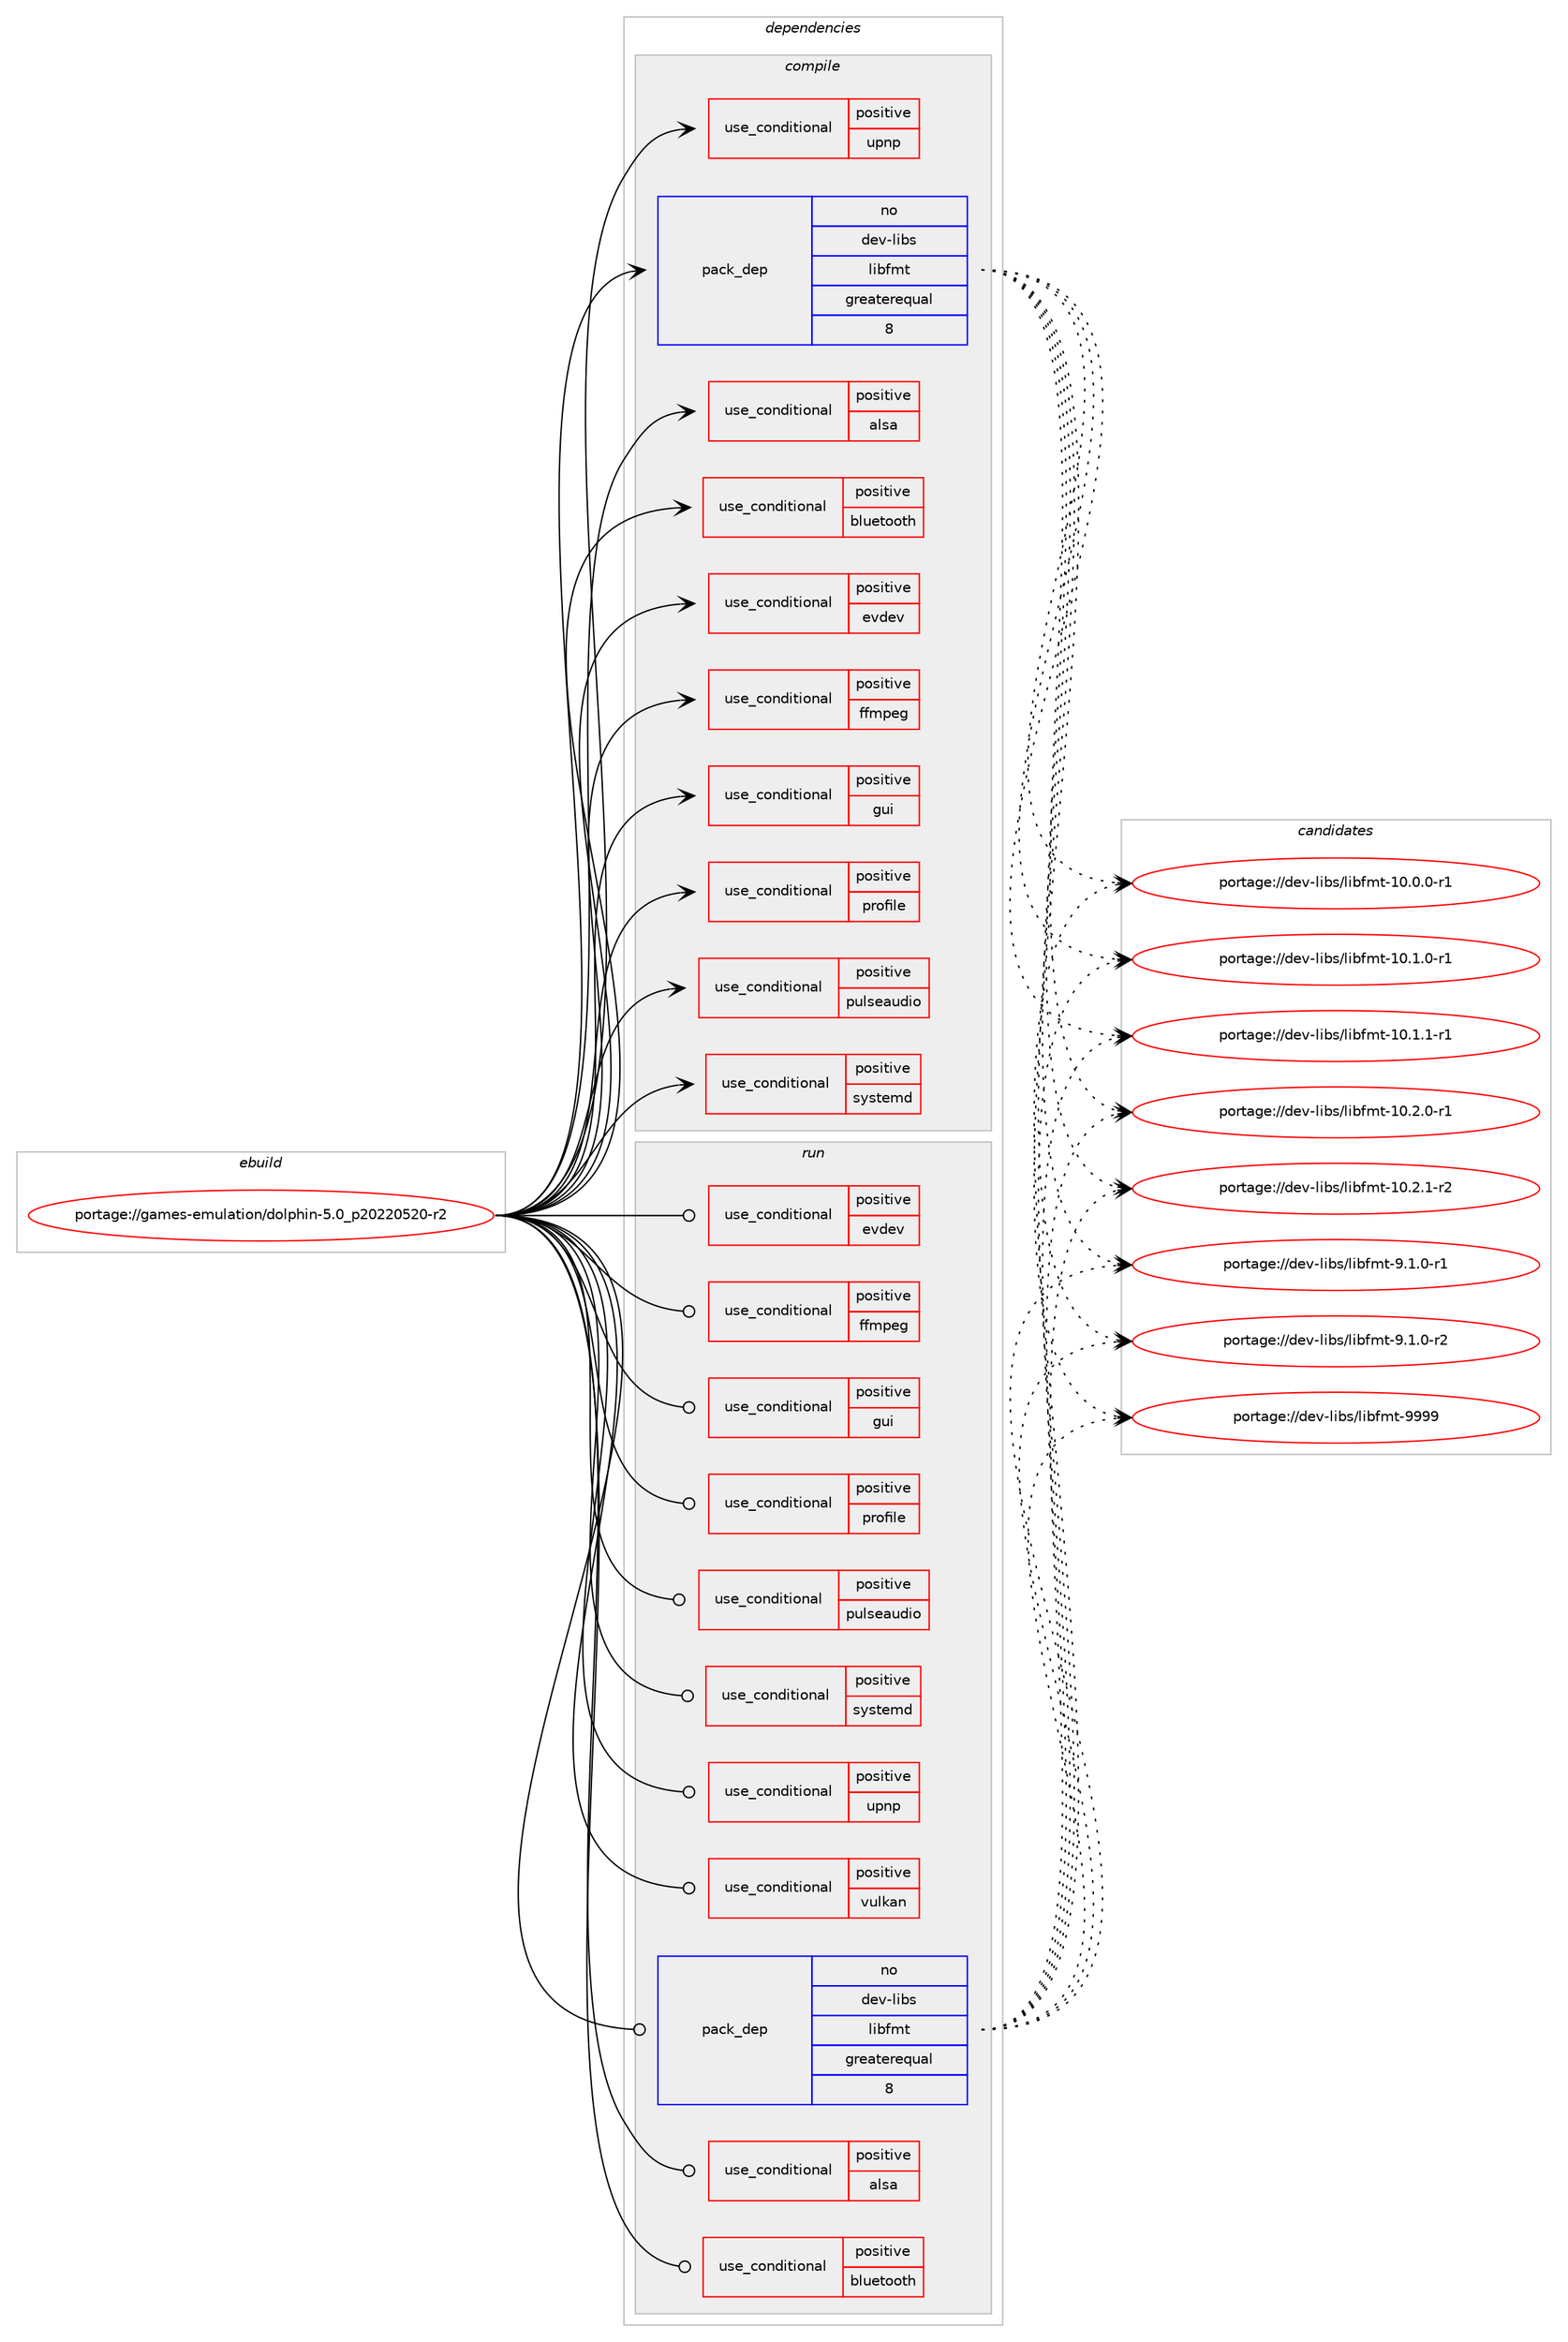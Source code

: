 digraph prolog {

# *************
# Graph options
# *************

newrank=true;
concentrate=true;
compound=true;
graph [rankdir=LR,fontname=Helvetica,fontsize=10,ranksep=1.5];#, ranksep=2.5, nodesep=0.2];
edge  [arrowhead=vee];
node  [fontname=Helvetica,fontsize=10];

# **********
# The ebuild
# **********

subgraph cluster_leftcol {
color=gray;
rank=same;
label=<<i>ebuild</i>>;
id [label="portage://games-emulation/dolphin-5.0_p20220520-r2", color=red, width=4, href="../games-emulation/dolphin-5.0_p20220520-r2.svg"];
}

# ****************
# The dependencies
# ****************

subgraph cluster_midcol {
color=gray;
label=<<i>dependencies</i>>;
subgraph cluster_compile {
fillcolor="#eeeeee";
style=filled;
label=<<i>compile</i>>;
subgraph cond61695 {
dependency114643 [label=<<TABLE BORDER="0" CELLBORDER="1" CELLSPACING="0" CELLPADDING="4"><TR><TD ROWSPAN="3" CELLPADDING="10">use_conditional</TD></TR><TR><TD>positive</TD></TR><TR><TD>alsa</TD></TR></TABLE>>, shape=none, color=red];
# *** BEGIN UNKNOWN DEPENDENCY TYPE (TODO) ***
# dependency114643 -> package_dependency(portage://games-emulation/dolphin-5.0_p20220520-r2,install,no,media-libs,alsa-lib,none,[,,],[],[])
# *** END UNKNOWN DEPENDENCY TYPE (TODO) ***

}
id:e -> dependency114643:w [weight=20,style="solid",arrowhead="vee"];
subgraph cond61696 {
dependency114644 [label=<<TABLE BORDER="0" CELLBORDER="1" CELLSPACING="0" CELLPADDING="4"><TR><TD ROWSPAN="3" CELLPADDING="10">use_conditional</TD></TR><TR><TD>positive</TD></TR><TR><TD>bluetooth</TD></TR></TABLE>>, shape=none, color=red];
# *** BEGIN UNKNOWN DEPENDENCY TYPE (TODO) ***
# dependency114644 -> package_dependency(portage://games-emulation/dolphin-5.0_p20220520-r2,install,no,net-wireless,bluez,none,[,,],[],[])
# *** END UNKNOWN DEPENDENCY TYPE (TODO) ***

}
id:e -> dependency114644:w [weight=20,style="solid",arrowhead="vee"];
subgraph cond61697 {
dependency114645 [label=<<TABLE BORDER="0" CELLBORDER="1" CELLSPACING="0" CELLPADDING="4"><TR><TD ROWSPAN="3" CELLPADDING="10">use_conditional</TD></TR><TR><TD>positive</TD></TR><TR><TD>evdev</TD></TR></TABLE>>, shape=none, color=red];
# *** BEGIN UNKNOWN DEPENDENCY TYPE (TODO) ***
# dependency114645 -> package_dependency(portage://games-emulation/dolphin-5.0_p20220520-r2,install,no,dev-libs,libevdev,none,[,,],[],[])
# *** END UNKNOWN DEPENDENCY TYPE (TODO) ***

# *** BEGIN UNKNOWN DEPENDENCY TYPE (TODO) ***
# dependency114645 -> package_dependency(portage://games-emulation/dolphin-5.0_p20220520-r2,install,no,virtual,udev,none,[,,],[],[])
# *** END UNKNOWN DEPENDENCY TYPE (TODO) ***

}
id:e -> dependency114645:w [weight=20,style="solid",arrowhead="vee"];
subgraph cond61698 {
dependency114646 [label=<<TABLE BORDER="0" CELLBORDER="1" CELLSPACING="0" CELLPADDING="4"><TR><TD ROWSPAN="3" CELLPADDING="10">use_conditional</TD></TR><TR><TD>positive</TD></TR><TR><TD>ffmpeg</TD></TR></TABLE>>, shape=none, color=red];
# *** BEGIN UNKNOWN DEPENDENCY TYPE (TODO) ***
# dependency114646 -> package_dependency(portage://games-emulation/dolphin-5.0_p20220520-r2,install,no,media-video,ffmpeg,none,[,,],any_same_slot,[])
# *** END UNKNOWN DEPENDENCY TYPE (TODO) ***

}
id:e -> dependency114646:w [weight=20,style="solid",arrowhead="vee"];
subgraph cond61699 {
dependency114647 [label=<<TABLE BORDER="0" CELLBORDER="1" CELLSPACING="0" CELLPADDING="4"><TR><TD ROWSPAN="3" CELLPADDING="10">use_conditional</TD></TR><TR><TD>positive</TD></TR><TR><TD>gui</TD></TR></TABLE>>, shape=none, color=red];
# *** BEGIN UNKNOWN DEPENDENCY TYPE (TODO) ***
# dependency114647 -> package_dependency(portage://games-emulation/dolphin-5.0_p20220520-r2,install,no,dev-qt,qtcore,none,[,,],[slot(5)],[])
# *** END UNKNOWN DEPENDENCY TYPE (TODO) ***

# *** BEGIN UNKNOWN DEPENDENCY TYPE (TODO) ***
# dependency114647 -> package_dependency(portage://games-emulation/dolphin-5.0_p20220520-r2,install,no,dev-qt,qtgui,none,[,,],[slot(5)],[])
# *** END UNKNOWN DEPENDENCY TYPE (TODO) ***

# *** BEGIN UNKNOWN DEPENDENCY TYPE (TODO) ***
# dependency114647 -> package_dependency(portage://games-emulation/dolphin-5.0_p20220520-r2,install,no,dev-qt,qtwidgets,none,[,,],[slot(5)],[])
# *** END UNKNOWN DEPENDENCY TYPE (TODO) ***

}
id:e -> dependency114647:w [weight=20,style="solid",arrowhead="vee"];
subgraph cond61700 {
dependency114648 [label=<<TABLE BORDER="0" CELLBORDER="1" CELLSPACING="0" CELLPADDING="4"><TR><TD ROWSPAN="3" CELLPADDING="10">use_conditional</TD></TR><TR><TD>positive</TD></TR><TR><TD>profile</TD></TR></TABLE>>, shape=none, color=red];
# *** BEGIN UNKNOWN DEPENDENCY TYPE (TODO) ***
# dependency114648 -> package_dependency(portage://games-emulation/dolphin-5.0_p20220520-r2,install,no,dev-util,oprofile,none,[,,],[],[])
# *** END UNKNOWN DEPENDENCY TYPE (TODO) ***

}
id:e -> dependency114648:w [weight=20,style="solid",arrowhead="vee"];
subgraph cond61701 {
dependency114649 [label=<<TABLE BORDER="0" CELLBORDER="1" CELLSPACING="0" CELLPADDING="4"><TR><TD ROWSPAN="3" CELLPADDING="10">use_conditional</TD></TR><TR><TD>positive</TD></TR><TR><TD>pulseaudio</TD></TR></TABLE>>, shape=none, color=red];
# *** BEGIN UNKNOWN DEPENDENCY TYPE (TODO) ***
# dependency114649 -> package_dependency(portage://games-emulation/dolphin-5.0_p20220520-r2,install,no,media-sound,pulseaudio,none,[,,],[],[])
# *** END UNKNOWN DEPENDENCY TYPE (TODO) ***

}
id:e -> dependency114649:w [weight=20,style="solid",arrowhead="vee"];
subgraph cond61702 {
dependency114650 [label=<<TABLE BORDER="0" CELLBORDER="1" CELLSPACING="0" CELLPADDING="4"><TR><TD ROWSPAN="3" CELLPADDING="10">use_conditional</TD></TR><TR><TD>positive</TD></TR><TR><TD>systemd</TD></TR></TABLE>>, shape=none, color=red];
# *** BEGIN UNKNOWN DEPENDENCY TYPE (TODO) ***
# dependency114650 -> package_dependency(portage://games-emulation/dolphin-5.0_p20220520-r2,install,no,sys-apps,systemd,none,[,,],[slot(0),equal],[])
# *** END UNKNOWN DEPENDENCY TYPE (TODO) ***

}
id:e -> dependency114650:w [weight=20,style="solid",arrowhead="vee"];
subgraph cond61703 {
dependency114651 [label=<<TABLE BORDER="0" CELLBORDER="1" CELLSPACING="0" CELLPADDING="4"><TR><TD ROWSPAN="3" CELLPADDING="10">use_conditional</TD></TR><TR><TD>positive</TD></TR><TR><TD>upnp</TD></TR></TABLE>>, shape=none, color=red];
# *** BEGIN UNKNOWN DEPENDENCY TYPE (TODO) ***
# dependency114651 -> package_dependency(portage://games-emulation/dolphin-5.0_p20220520-r2,install,no,net-libs,miniupnpc,none,[,,],[],[])
# *** END UNKNOWN DEPENDENCY TYPE (TODO) ***

}
id:e -> dependency114651:w [weight=20,style="solid",arrowhead="vee"];
# *** BEGIN UNKNOWN DEPENDENCY TYPE (TODO) ***
# id -> package_dependency(portage://games-emulation/dolphin-5.0_p20220520-r2,install,no,app-arch,bzip2,none,[,,],any_same_slot,[])
# *** END UNKNOWN DEPENDENCY TYPE (TODO) ***

# *** BEGIN UNKNOWN DEPENDENCY TYPE (TODO) ***
# id -> package_dependency(portage://games-emulation/dolphin-5.0_p20220520-r2,install,no,app-arch,xz-utils,none,[,,],any_same_slot,[])
# *** END UNKNOWN DEPENDENCY TYPE (TODO) ***

# *** BEGIN UNKNOWN DEPENDENCY TYPE (TODO) ***
# id -> package_dependency(portage://games-emulation/dolphin-5.0_p20220520-r2,install,no,app-arch,zstd,none,[,,],any_same_slot,[])
# *** END UNKNOWN DEPENDENCY TYPE (TODO) ***

# *** BEGIN UNKNOWN DEPENDENCY TYPE (TODO) ***
# id -> package_dependency(portage://games-emulation/dolphin-5.0_p20220520-r2,install,no,dev-libs,hidapi,none,[,,],any_same_slot,[])
# *** END UNKNOWN DEPENDENCY TYPE (TODO) ***

subgraph pack51477 {
dependency114652 [label=<<TABLE BORDER="0" CELLBORDER="1" CELLSPACING="0" CELLPADDING="4" WIDTH="220"><TR><TD ROWSPAN="6" CELLPADDING="30">pack_dep</TD></TR><TR><TD WIDTH="110">no</TD></TR><TR><TD>dev-libs</TD></TR><TR><TD>libfmt</TD></TR><TR><TD>greaterequal</TD></TR><TR><TD>8</TD></TR></TABLE>>, shape=none, color=blue];
}
id:e -> dependency114652:w [weight=20,style="solid",arrowhead="vee"];
# *** BEGIN UNKNOWN DEPENDENCY TYPE (TODO) ***
# id -> package_dependency(portage://games-emulation/dolphin-5.0_p20220520-r2,install,no,dev-libs,lzo,none,[,,],any_same_slot,[])
# *** END UNKNOWN DEPENDENCY TYPE (TODO) ***

# *** BEGIN UNKNOWN DEPENDENCY TYPE (TODO) ***
# id -> package_dependency(portage://games-emulation/dolphin-5.0_p20220520-r2,install,no,dev-libs,pugixml,none,[,,],any_same_slot,[])
# *** END UNKNOWN DEPENDENCY TYPE (TODO) ***

# *** BEGIN UNKNOWN DEPENDENCY TYPE (TODO) ***
# id -> package_dependency(portage://games-emulation/dolphin-5.0_p20220520-r2,install,no,media-libs,cubeb,none,[,,],any_same_slot,[])
# *** END UNKNOWN DEPENDENCY TYPE (TODO) ***

# *** BEGIN UNKNOWN DEPENDENCY TYPE (TODO) ***
# id -> package_dependency(portage://games-emulation/dolphin-5.0_p20220520-r2,install,no,media-libs,libpng,none,[,,],any_same_slot,[])
# *** END UNKNOWN DEPENDENCY TYPE (TODO) ***

# *** BEGIN UNKNOWN DEPENDENCY TYPE (TODO) ***
# id -> package_dependency(portage://games-emulation/dolphin-5.0_p20220520-r2,install,no,media-libs,libsfml,none,[,,],any_same_slot,[])
# *** END UNKNOWN DEPENDENCY TYPE (TODO) ***

# *** BEGIN UNKNOWN DEPENDENCY TYPE (TODO) ***
# id -> package_dependency(portage://games-emulation/dolphin-5.0_p20220520-r2,install,no,media-libs,mesa,none,[,,],[],[use(enable(egl),positive)])
# *** END UNKNOWN DEPENDENCY TYPE (TODO) ***

# *** BEGIN UNKNOWN DEPENDENCY TYPE (TODO) ***
# id -> package_dependency(portage://games-emulation/dolphin-5.0_p20220520-r2,install,no,net-libs,enet,none,[,,],[slot(1.3)],[])
# *** END UNKNOWN DEPENDENCY TYPE (TODO) ***

# *** BEGIN UNKNOWN DEPENDENCY TYPE (TODO) ***
# id -> package_dependency(portage://games-emulation/dolphin-5.0_p20220520-r2,install,no,net-libs,mbedtls,none,[,,],any_same_slot,[])
# *** END UNKNOWN DEPENDENCY TYPE (TODO) ***

# *** BEGIN UNKNOWN DEPENDENCY TYPE (TODO) ***
# id -> package_dependency(portage://games-emulation/dolphin-5.0_p20220520-r2,install,no,net-misc,curl,none,[,,],any_same_slot,[])
# *** END UNKNOWN DEPENDENCY TYPE (TODO) ***

# *** BEGIN UNKNOWN DEPENDENCY TYPE (TODO) ***
# id -> package_dependency(portage://games-emulation/dolphin-5.0_p20220520-r2,install,no,sys-libs,readline,none,[,,],any_same_slot,[])
# *** END UNKNOWN DEPENDENCY TYPE (TODO) ***

# *** BEGIN UNKNOWN DEPENDENCY TYPE (TODO) ***
# id -> package_dependency(portage://games-emulation/dolphin-5.0_p20220520-r2,install,no,sys-libs,zlib,none,[,,],any_same_slot,[use(enable(minizip),none)])
# *** END UNKNOWN DEPENDENCY TYPE (TODO) ***

# *** BEGIN UNKNOWN DEPENDENCY TYPE (TODO) ***
# id -> package_dependency(portage://games-emulation/dolphin-5.0_p20220520-r2,install,no,virtual,libusb,none,[,,],[slot(1)],[])
# *** END UNKNOWN DEPENDENCY TYPE (TODO) ***

# *** BEGIN UNKNOWN DEPENDENCY TYPE (TODO) ***
# id -> package_dependency(portage://games-emulation/dolphin-5.0_p20220520-r2,install,no,virtual,opengl,none,[,,],[],[])
# *** END UNKNOWN DEPENDENCY TYPE (TODO) ***

# *** BEGIN UNKNOWN DEPENDENCY TYPE (TODO) ***
# id -> package_dependency(portage://games-emulation/dolphin-5.0_p20220520-r2,install,no,x11-libs,libXext,none,[,,],[],[])
# *** END UNKNOWN DEPENDENCY TYPE (TODO) ***

# *** BEGIN UNKNOWN DEPENDENCY TYPE (TODO) ***
# id -> package_dependency(portage://games-emulation/dolphin-5.0_p20220520-r2,install,no,x11-libs,libXi,none,[,,],[],[])
# *** END UNKNOWN DEPENDENCY TYPE (TODO) ***

# *** BEGIN UNKNOWN DEPENDENCY TYPE (TODO) ***
# id -> package_dependency(portage://games-emulation/dolphin-5.0_p20220520-r2,install,no,x11-libs,libXrandr,none,[,,],[],[])
# *** END UNKNOWN DEPENDENCY TYPE (TODO) ***

}
subgraph cluster_compileandrun {
fillcolor="#eeeeee";
style=filled;
label=<<i>compile and run</i>>;
}
subgraph cluster_run {
fillcolor="#eeeeee";
style=filled;
label=<<i>run</i>>;
subgraph cond61704 {
dependency114653 [label=<<TABLE BORDER="0" CELLBORDER="1" CELLSPACING="0" CELLPADDING="4"><TR><TD ROWSPAN="3" CELLPADDING="10">use_conditional</TD></TR><TR><TD>positive</TD></TR><TR><TD>alsa</TD></TR></TABLE>>, shape=none, color=red];
# *** BEGIN UNKNOWN DEPENDENCY TYPE (TODO) ***
# dependency114653 -> package_dependency(portage://games-emulation/dolphin-5.0_p20220520-r2,run,no,media-libs,alsa-lib,none,[,,],[],[])
# *** END UNKNOWN DEPENDENCY TYPE (TODO) ***

}
id:e -> dependency114653:w [weight=20,style="solid",arrowhead="odot"];
subgraph cond61705 {
dependency114654 [label=<<TABLE BORDER="0" CELLBORDER="1" CELLSPACING="0" CELLPADDING="4"><TR><TD ROWSPAN="3" CELLPADDING="10">use_conditional</TD></TR><TR><TD>positive</TD></TR><TR><TD>bluetooth</TD></TR></TABLE>>, shape=none, color=red];
# *** BEGIN UNKNOWN DEPENDENCY TYPE (TODO) ***
# dependency114654 -> package_dependency(portage://games-emulation/dolphin-5.0_p20220520-r2,run,no,net-wireless,bluez,none,[,,],[],[])
# *** END UNKNOWN DEPENDENCY TYPE (TODO) ***

}
id:e -> dependency114654:w [weight=20,style="solid",arrowhead="odot"];
subgraph cond61706 {
dependency114655 [label=<<TABLE BORDER="0" CELLBORDER="1" CELLSPACING="0" CELLPADDING="4"><TR><TD ROWSPAN="3" CELLPADDING="10">use_conditional</TD></TR><TR><TD>positive</TD></TR><TR><TD>evdev</TD></TR></TABLE>>, shape=none, color=red];
# *** BEGIN UNKNOWN DEPENDENCY TYPE (TODO) ***
# dependency114655 -> package_dependency(portage://games-emulation/dolphin-5.0_p20220520-r2,run,no,dev-libs,libevdev,none,[,,],[],[])
# *** END UNKNOWN DEPENDENCY TYPE (TODO) ***

# *** BEGIN UNKNOWN DEPENDENCY TYPE (TODO) ***
# dependency114655 -> package_dependency(portage://games-emulation/dolphin-5.0_p20220520-r2,run,no,virtual,udev,none,[,,],[],[])
# *** END UNKNOWN DEPENDENCY TYPE (TODO) ***

}
id:e -> dependency114655:w [weight=20,style="solid",arrowhead="odot"];
subgraph cond61707 {
dependency114656 [label=<<TABLE BORDER="0" CELLBORDER="1" CELLSPACING="0" CELLPADDING="4"><TR><TD ROWSPAN="3" CELLPADDING="10">use_conditional</TD></TR><TR><TD>positive</TD></TR><TR><TD>ffmpeg</TD></TR></TABLE>>, shape=none, color=red];
# *** BEGIN UNKNOWN DEPENDENCY TYPE (TODO) ***
# dependency114656 -> package_dependency(portage://games-emulation/dolphin-5.0_p20220520-r2,run,no,media-video,ffmpeg,none,[,,],any_same_slot,[])
# *** END UNKNOWN DEPENDENCY TYPE (TODO) ***

}
id:e -> dependency114656:w [weight=20,style="solid",arrowhead="odot"];
subgraph cond61708 {
dependency114657 [label=<<TABLE BORDER="0" CELLBORDER="1" CELLSPACING="0" CELLPADDING="4"><TR><TD ROWSPAN="3" CELLPADDING="10">use_conditional</TD></TR><TR><TD>positive</TD></TR><TR><TD>gui</TD></TR></TABLE>>, shape=none, color=red];
# *** BEGIN UNKNOWN DEPENDENCY TYPE (TODO) ***
# dependency114657 -> package_dependency(portage://games-emulation/dolphin-5.0_p20220520-r2,run,no,dev-qt,qtcore,none,[,,],[slot(5)],[])
# *** END UNKNOWN DEPENDENCY TYPE (TODO) ***

# *** BEGIN UNKNOWN DEPENDENCY TYPE (TODO) ***
# dependency114657 -> package_dependency(portage://games-emulation/dolphin-5.0_p20220520-r2,run,no,dev-qt,qtgui,none,[,,],[slot(5)],[])
# *** END UNKNOWN DEPENDENCY TYPE (TODO) ***

# *** BEGIN UNKNOWN DEPENDENCY TYPE (TODO) ***
# dependency114657 -> package_dependency(portage://games-emulation/dolphin-5.0_p20220520-r2,run,no,dev-qt,qtwidgets,none,[,,],[slot(5)],[])
# *** END UNKNOWN DEPENDENCY TYPE (TODO) ***

}
id:e -> dependency114657:w [weight=20,style="solid",arrowhead="odot"];
subgraph cond61709 {
dependency114658 [label=<<TABLE BORDER="0" CELLBORDER="1" CELLSPACING="0" CELLPADDING="4"><TR><TD ROWSPAN="3" CELLPADDING="10">use_conditional</TD></TR><TR><TD>positive</TD></TR><TR><TD>profile</TD></TR></TABLE>>, shape=none, color=red];
# *** BEGIN UNKNOWN DEPENDENCY TYPE (TODO) ***
# dependency114658 -> package_dependency(portage://games-emulation/dolphin-5.0_p20220520-r2,run,no,dev-util,oprofile,none,[,,],[],[])
# *** END UNKNOWN DEPENDENCY TYPE (TODO) ***

}
id:e -> dependency114658:w [weight=20,style="solid",arrowhead="odot"];
subgraph cond61710 {
dependency114659 [label=<<TABLE BORDER="0" CELLBORDER="1" CELLSPACING="0" CELLPADDING="4"><TR><TD ROWSPAN="3" CELLPADDING="10">use_conditional</TD></TR><TR><TD>positive</TD></TR><TR><TD>pulseaudio</TD></TR></TABLE>>, shape=none, color=red];
# *** BEGIN UNKNOWN DEPENDENCY TYPE (TODO) ***
# dependency114659 -> package_dependency(portage://games-emulation/dolphin-5.0_p20220520-r2,run,no,media-sound,pulseaudio,none,[,,],[],[])
# *** END UNKNOWN DEPENDENCY TYPE (TODO) ***

}
id:e -> dependency114659:w [weight=20,style="solid",arrowhead="odot"];
subgraph cond61711 {
dependency114660 [label=<<TABLE BORDER="0" CELLBORDER="1" CELLSPACING="0" CELLPADDING="4"><TR><TD ROWSPAN="3" CELLPADDING="10">use_conditional</TD></TR><TR><TD>positive</TD></TR><TR><TD>systemd</TD></TR></TABLE>>, shape=none, color=red];
# *** BEGIN UNKNOWN DEPENDENCY TYPE (TODO) ***
# dependency114660 -> package_dependency(portage://games-emulation/dolphin-5.0_p20220520-r2,run,no,sys-apps,systemd,none,[,,],[slot(0),equal],[])
# *** END UNKNOWN DEPENDENCY TYPE (TODO) ***

}
id:e -> dependency114660:w [weight=20,style="solid",arrowhead="odot"];
subgraph cond61712 {
dependency114661 [label=<<TABLE BORDER="0" CELLBORDER="1" CELLSPACING="0" CELLPADDING="4"><TR><TD ROWSPAN="3" CELLPADDING="10">use_conditional</TD></TR><TR><TD>positive</TD></TR><TR><TD>upnp</TD></TR></TABLE>>, shape=none, color=red];
# *** BEGIN UNKNOWN DEPENDENCY TYPE (TODO) ***
# dependency114661 -> package_dependency(portage://games-emulation/dolphin-5.0_p20220520-r2,run,no,net-libs,miniupnpc,none,[,,],[],[])
# *** END UNKNOWN DEPENDENCY TYPE (TODO) ***

}
id:e -> dependency114661:w [weight=20,style="solid",arrowhead="odot"];
subgraph cond61713 {
dependency114662 [label=<<TABLE BORDER="0" CELLBORDER="1" CELLSPACING="0" CELLPADDING="4"><TR><TD ROWSPAN="3" CELLPADDING="10">use_conditional</TD></TR><TR><TD>positive</TD></TR><TR><TD>vulkan</TD></TR></TABLE>>, shape=none, color=red];
# *** BEGIN UNKNOWN DEPENDENCY TYPE (TODO) ***
# dependency114662 -> package_dependency(portage://games-emulation/dolphin-5.0_p20220520-r2,run,no,media-libs,vulkan-loader,none,[,,],[],[])
# *** END UNKNOWN DEPENDENCY TYPE (TODO) ***

}
id:e -> dependency114662:w [weight=20,style="solid",arrowhead="odot"];
# *** BEGIN UNKNOWN DEPENDENCY TYPE (TODO) ***
# id -> package_dependency(portage://games-emulation/dolphin-5.0_p20220520-r2,run,no,app-arch,bzip2,none,[,,],any_same_slot,[])
# *** END UNKNOWN DEPENDENCY TYPE (TODO) ***

# *** BEGIN UNKNOWN DEPENDENCY TYPE (TODO) ***
# id -> package_dependency(portage://games-emulation/dolphin-5.0_p20220520-r2,run,no,app-arch,xz-utils,none,[,,],any_same_slot,[])
# *** END UNKNOWN DEPENDENCY TYPE (TODO) ***

# *** BEGIN UNKNOWN DEPENDENCY TYPE (TODO) ***
# id -> package_dependency(portage://games-emulation/dolphin-5.0_p20220520-r2,run,no,app-arch,zstd,none,[,,],any_same_slot,[])
# *** END UNKNOWN DEPENDENCY TYPE (TODO) ***

# *** BEGIN UNKNOWN DEPENDENCY TYPE (TODO) ***
# id -> package_dependency(portage://games-emulation/dolphin-5.0_p20220520-r2,run,no,dev-libs,hidapi,none,[,,],any_same_slot,[])
# *** END UNKNOWN DEPENDENCY TYPE (TODO) ***

subgraph pack51478 {
dependency114663 [label=<<TABLE BORDER="0" CELLBORDER="1" CELLSPACING="0" CELLPADDING="4" WIDTH="220"><TR><TD ROWSPAN="6" CELLPADDING="30">pack_dep</TD></TR><TR><TD WIDTH="110">no</TD></TR><TR><TD>dev-libs</TD></TR><TR><TD>libfmt</TD></TR><TR><TD>greaterequal</TD></TR><TR><TD>8</TD></TR></TABLE>>, shape=none, color=blue];
}
id:e -> dependency114663:w [weight=20,style="solid",arrowhead="odot"];
# *** BEGIN UNKNOWN DEPENDENCY TYPE (TODO) ***
# id -> package_dependency(portage://games-emulation/dolphin-5.0_p20220520-r2,run,no,dev-libs,lzo,none,[,,],any_same_slot,[])
# *** END UNKNOWN DEPENDENCY TYPE (TODO) ***

# *** BEGIN UNKNOWN DEPENDENCY TYPE (TODO) ***
# id -> package_dependency(portage://games-emulation/dolphin-5.0_p20220520-r2,run,no,dev-libs,pugixml,none,[,,],any_same_slot,[])
# *** END UNKNOWN DEPENDENCY TYPE (TODO) ***

# *** BEGIN UNKNOWN DEPENDENCY TYPE (TODO) ***
# id -> package_dependency(portage://games-emulation/dolphin-5.0_p20220520-r2,run,no,media-libs,cubeb,none,[,,],any_same_slot,[])
# *** END UNKNOWN DEPENDENCY TYPE (TODO) ***

# *** BEGIN UNKNOWN DEPENDENCY TYPE (TODO) ***
# id -> package_dependency(portage://games-emulation/dolphin-5.0_p20220520-r2,run,no,media-libs,libpng,none,[,,],any_same_slot,[])
# *** END UNKNOWN DEPENDENCY TYPE (TODO) ***

# *** BEGIN UNKNOWN DEPENDENCY TYPE (TODO) ***
# id -> package_dependency(portage://games-emulation/dolphin-5.0_p20220520-r2,run,no,media-libs,libsfml,none,[,,],any_same_slot,[])
# *** END UNKNOWN DEPENDENCY TYPE (TODO) ***

# *** BEGIN UNKNOWN DEPENDENCY TYPE (TODO) ***
# id -> package_dependency(portage://games-emulation/dolphin-5.0_p20220520-r2,run,no,media-libs,mesa,none,[,,],[],[use(enable(egl),positive)])
# *** END UNKNOWN DEPENDENCY TYPE (TODO) ***

# *** BEGIN UNKNOWN DEPENDENCY TYPE (TODO) ***
# id -> package_dependency(portage://games-emulation/dolphin-5.0_p20220520-r2,run,no,net-libs,enet,none,[,,],[slot(1.3)],[])
# *** END UNKNOWN DEPENDENCY TYPE (TODO) ***

# *** BEGIN UNKNOWN DEPENDENCY TYPE (TODO) ***
# id -> package_dependency(portage://games-emulation/dolphin-5.0_p20220520-r2,run,no,net-libs,mbedtls,none,[,,],any_same_slot,[])
# *** END UNKNOWN DEPENDENCY TYPE (TODO) ***

# *** BEGIN UNKNOWN DEPENDENCY TYPE (TODO) ***
# id -> package_dependency(portage://games-emulation/dolphin-5.0_p20220520-r2,run,no,net-misc,curl,none,[,,],any_same_slot,[])
# *** END UNKNOWN DEPENDENCY TYPE (TODO) ***

# *** BEGIN UNKNOWN DEPENDENCY TYPE (TODO) ***
# id -> package_dependency(portage://games-emulation/dolphin-5.0_p20220520-r2,run,no,sys-libs,readline,none,[,,],any_same_slot,[])
# *** END UNKNOWN DEPENDENCY TYPE (TODO) ***

# *** BEGIN UNKNOWN DEPENDENCY TYPE (TODO) ***
# id -> package_dependency(portage://games-emulation/dolphin-5.0_p20220520-r2,run,no,sys-libs,zlib,none,[,,],any_same_slot,[use(enable(minizip),none)])
# *** END UNKNOWN DEPENDENCY TYPE (TODO) ***

# *** BEGIN UNKNOWN DEPENDENCY TYPE (TODO) ***
# id -> package_dependency(portage://games-emulation/dolphin-5.0_p20220520-r2,run,no,virtual,libusb,none,[,,],[slot(1)],[])
# *** END UNKNOWN DEPENDENCY TYPE (TODO) ***

# *** BEGIN UNKNOWN DEPENDENCY TYPE (TODO) ***
# id -> package_dependency(portage://games-emulation/dolphin-5.0_p20220520-r2,run,no,virtual,opengl,none,[,,],[],[])
# *** END UNKNOWN DEPENDENCY TYPE (TODO) ***

# *** BEGIN UNKNOWN DEPENDENCY TYPE (TODO) ***
# id -> package_dependency(portage://games-emulation/dolphin-5.0_p20220520-r2,run,no,x11-libs,libXext,none,[,,],[],[])
# *** END UNKNOWN DEPENDENCY TYPE (TODO) ***

# *** BEGIN UNKNOWN DEPENDENCY TYPE (TODO) ***
# id -> package_dependency(portage://games-emulation/dolphin-5.0_p20220520-r2,run,no,x11-libs,libXi,none,[,,],[],[])
# *** END UNKNOWN DEPENDENCY TYPE (TODO) ***

# *** BEGIN UNKNOWN DEPENDENCY TYPE (TODO) ***
# id -> package_dependency(portage://games-emulation/dolphin-5.0_p20220520-r2,run,no,x11-libs,libXrandr,none,[,,],[],[])
# *** END UNKNOWN DEPENDENCY TYPE (TODO) ***

}
}

# **************
# The candidates
# **************

subgraph cluster_choices {
rank=same;
color=gray;
label=<<i>candidates</i>>;

subgraph choice51477 {
color=black;
nodesep=1;
choice10010111845108105981154710810598102109116454948464846484511449 [label="portage://dev-libs/libfmt-10.0.0-r1", color=red, width=4,href="../dev-libs/libfmt-10.0.0-r1.svg"];
choice10010111845108105981154710810598102109116454948464946484511449 [label="portage://dev-libs/libfmt-10.1.0-r1", color=red, width=4,href="../dev-libs/libfmt-10.1.0-r1.svg"];
choice10010111845108105981154710810598102109116454948464946494511449 [label="portage://dev-libs/libfmt-10.1.1-r1", color=red, width=4,href="../dev-libs/libfmt-10.1.1-r1.svg"];
choice10010111845108105981154710810598102109116454948465046484511449 [label="portage://dev-libs/libfmt-10.2.0-r1", color=red, width=4,href="../dev-libs/libfmt-10.2.0-r1.svg"];
choice10010111845108105981154710810598102109116454948465046494511450 [label="portage://dev-libs/libfmt-10.2.1-r2", color=red, width=4,href="../dev-libs/libfmt-10.2.1-r2.svg"];
choice100101118451081059811547108105981021091164557464946484511449 [label="portage://dev-libs/libfmt-9.1.0-r1", color=red, width=4,href="../dev-libs/libfmt-9.1.0-r1.svg"];
choice100101118451081059811547108105981021091164557464946484511450 [label="portage://dev-libs/libfmt-9.1.0-r2", color=red, width=4,href="../dev-libs/libfmt-9.1.0-r2.svg"];
choice100101118451081059811547108105981021091164557575757 [label="portage://dev-libs/libfmt-9999", color=red, width=4,href="../dev-libs/libfmt-9999.svg"];
dependency114652:e -> choice10010111845108105981154710810598102109116454948464846484511449:w [style=dotted,weight="100"];
dependency114652:e -> choice10010111845108105981154710810598102109116454948464946484511449:w [style=dotted,weight="100"];
dependency114652:e -> choice10010111845108105981154710810598102109116454948464946494511449:w [style=dotted,weight="100"];
dependency114652:e -> choice10010111845108105981154710810598102109116454948465046484511449:w [style=dotted,weight="100"];
dependency114652:e -> choice10010111845108105981154710810598102109116454948465046494511450:w [style=dotted,weight="100"];
dependency114652:e -> choice100101118451081059811547108105981021091164557464946484511449:w [style=dotted,weight="100"];
dependency114652:e -> choice100101118451081059811547108105981021091164557464946484511450:w [style=dotted,weight="100"];
dependency114652:e -> choice100101118451081059811547108105981021091164557575757:w [style=dotted,weight="100"];
}
subgraph choice51478 {
color=black;
nodesep=1;
choice10010111845108105981154710810598102109116454948464846484511449 [label="portage://dev-libs/libfmt-10.0.0-r1", color=red, width=4,href="../dev-libs/libfmt-10.0.0-r1.svg"];
choice10010111845108105981154710810598102109116454948464946484511449 [label="portage://dev-libs/libfmt-10.1.0-r1", color=red, width=4,href="../dev-libs/libfmt-10.1.0-r1.svg"];
choice10010111845108105981154710810598102109116454948464946494511449 [label="portage://dev-libs/libfmt-10.1.1-r1", color=red, width=4,href="../dev-libs/libfmt-10.1.1-r1.svg"];
choice10010111845108105981154710810598102109116454948465046484511449 [label="portage://dev-libs/libfmt-10.2.0-r1", color=red, width=4,href="../dev-libs/libfmt-10.2.0-r1.svg"];
choice10010111845108105981154710810598102109116454948465046494511450 [label="portage://dev-libs/libfmt-10.2.1-r2", color=red, width=4,href="../dev-libs/libfmt-10.2.1-r2.svg"];
choice100101118451081059811547108105981021091164557464946484511449 [label="portage://dev-libs/libfmt-9.1.0-r1", color=red, width=4,href="../dev-libs/libfmt-9.1.0-r1.svg"];
choice100101118451081059811547108105981021091164557464946484511450 [label="portage://dev-libs/libfmt-9.1.0-r2", color=red, width=4,href="../dev-libs/libfmt-9.1.0-r2.svg"];
choice100101118451081059811547108105981021091164557575757 [label="portage://dev-libs/libfmt-9999", color=red, width=4,href="../dev-libs/libfmt-9999.svg"];
dependency114663:e -> choice10010111845108105981154710810598102109116454948464846484511449:w [style=dotted,weight="100"];
dependency114663:e -> choice10010111845108105981154710810598102109116454948464946484511449:w [style=dotted,weight="100"];
dependency114663:e -> choice10010111845108105981154710810598102109116454948464946494511449:w [style=dotted,weight="100"];
dependency114663:e -> choice10010111845108105981154710810598102109116454948465046484511449:w [style=dotted,weight="100"];
dependency114663:e -> choice10010111845108105981154710810598102109116454948465046494511450:w [style=dotted,weight="100"];
dependency114663:e -> choice100101118451081059811547108105981021091164557464946484511449:w [style=dotted,weight="100"];
dependency114663:e -> choice100101118451081059811547108105981021091164557464946484511450:w [style=dotted,weight="100"];
dependency114663:e -> choice100101118451081059811547108105981021091164557575757:w [style=dotted,weight="100"];
}
}

}
